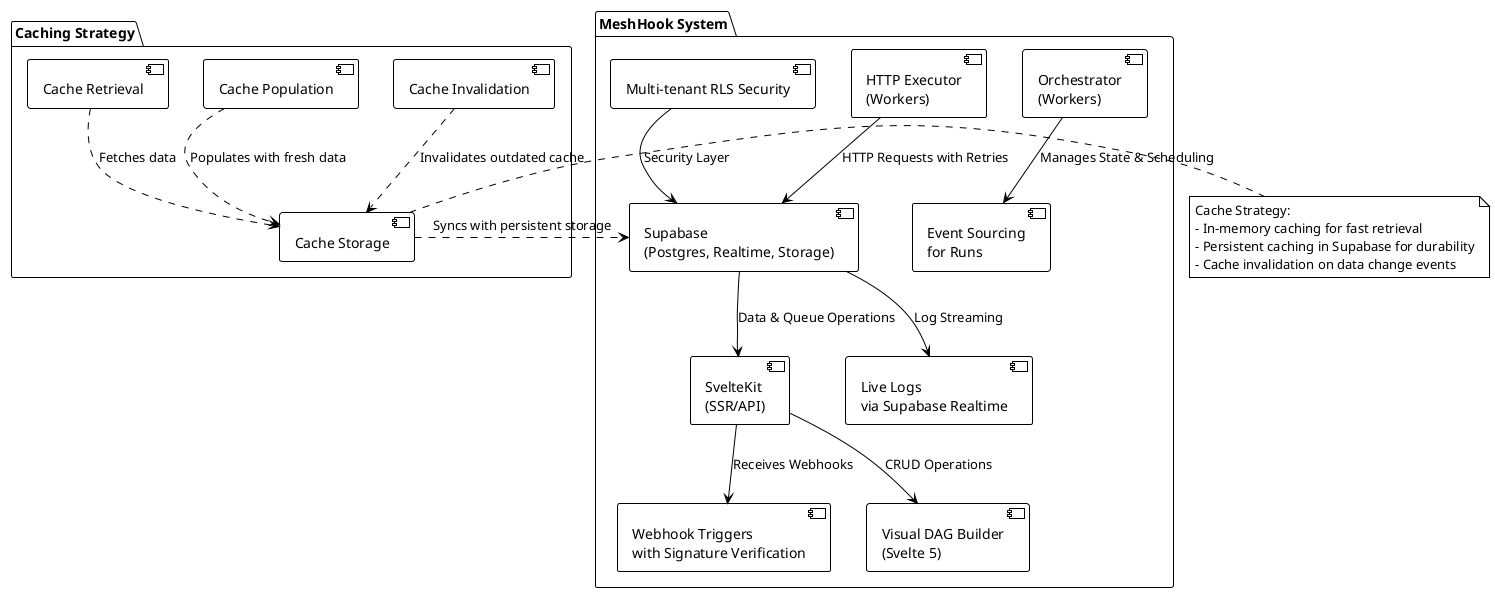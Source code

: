 @startuml
!theme plain

package "MeshHook System" {
    [Supabase\n(Postgres, Realtime, Storage)] as Supabase
    [SvelteKit\n(SSR/API)] as SvelteKit
    [Orchestrator\n(Workers)] as Orchestrator
    [HTTP Executor\n(Workers)] as HTTPExecutor
    [Webhook Triggers\nwith Signature Verification] as Webhooks
    [Visual DAG Builder\n(Svelte 5)] as DAGBuilder
    [Event Sourcing\nfor Runs] as EventSourcing
    [Live Logs\nvia Supabase Realtime] as LiveLogs
    [Multi-tenant RLS Security] as RLS
}

package "Caching Strategy" {
    [Cache Invalidation] as CacheInvalidation
    [Cache Storage] as CacheStorage
    [Cache Population] as CachePopulation
    [Cache Retrieval] as CacheRetrieval
}

Supabase --> SvelteKit : Data & Queue Operations
Supabase --> LiveLogs : Log Streaming
SvelteKit --> Webhooks : Receives Webhooks
SvelteKit --> DAGBuilder : CRUD Operations
Orchestrator --> EventSourcing : Manages State & Scheduling
HTTPExecutor --> Supabase : HTTP Requests with Retries
RLS --> Supabase : Security Layer
CacheInvalidation .down.> CacheStorage : Invalidates outdated cache
CachePopulation .down.> CacheStorage : Populates with fresh data
CacheRetrieval .down.> CacheStorage : Fetches data
CacheStorage .right.> Supabase : Syncs with persistent storage

note right of CacheStorage
  Cache Strategy:
  - In-memory caching for fast retrieval
  - Persistent caching in Supabase for durability
  - Cache invalidation on data change events
end note

@enduml